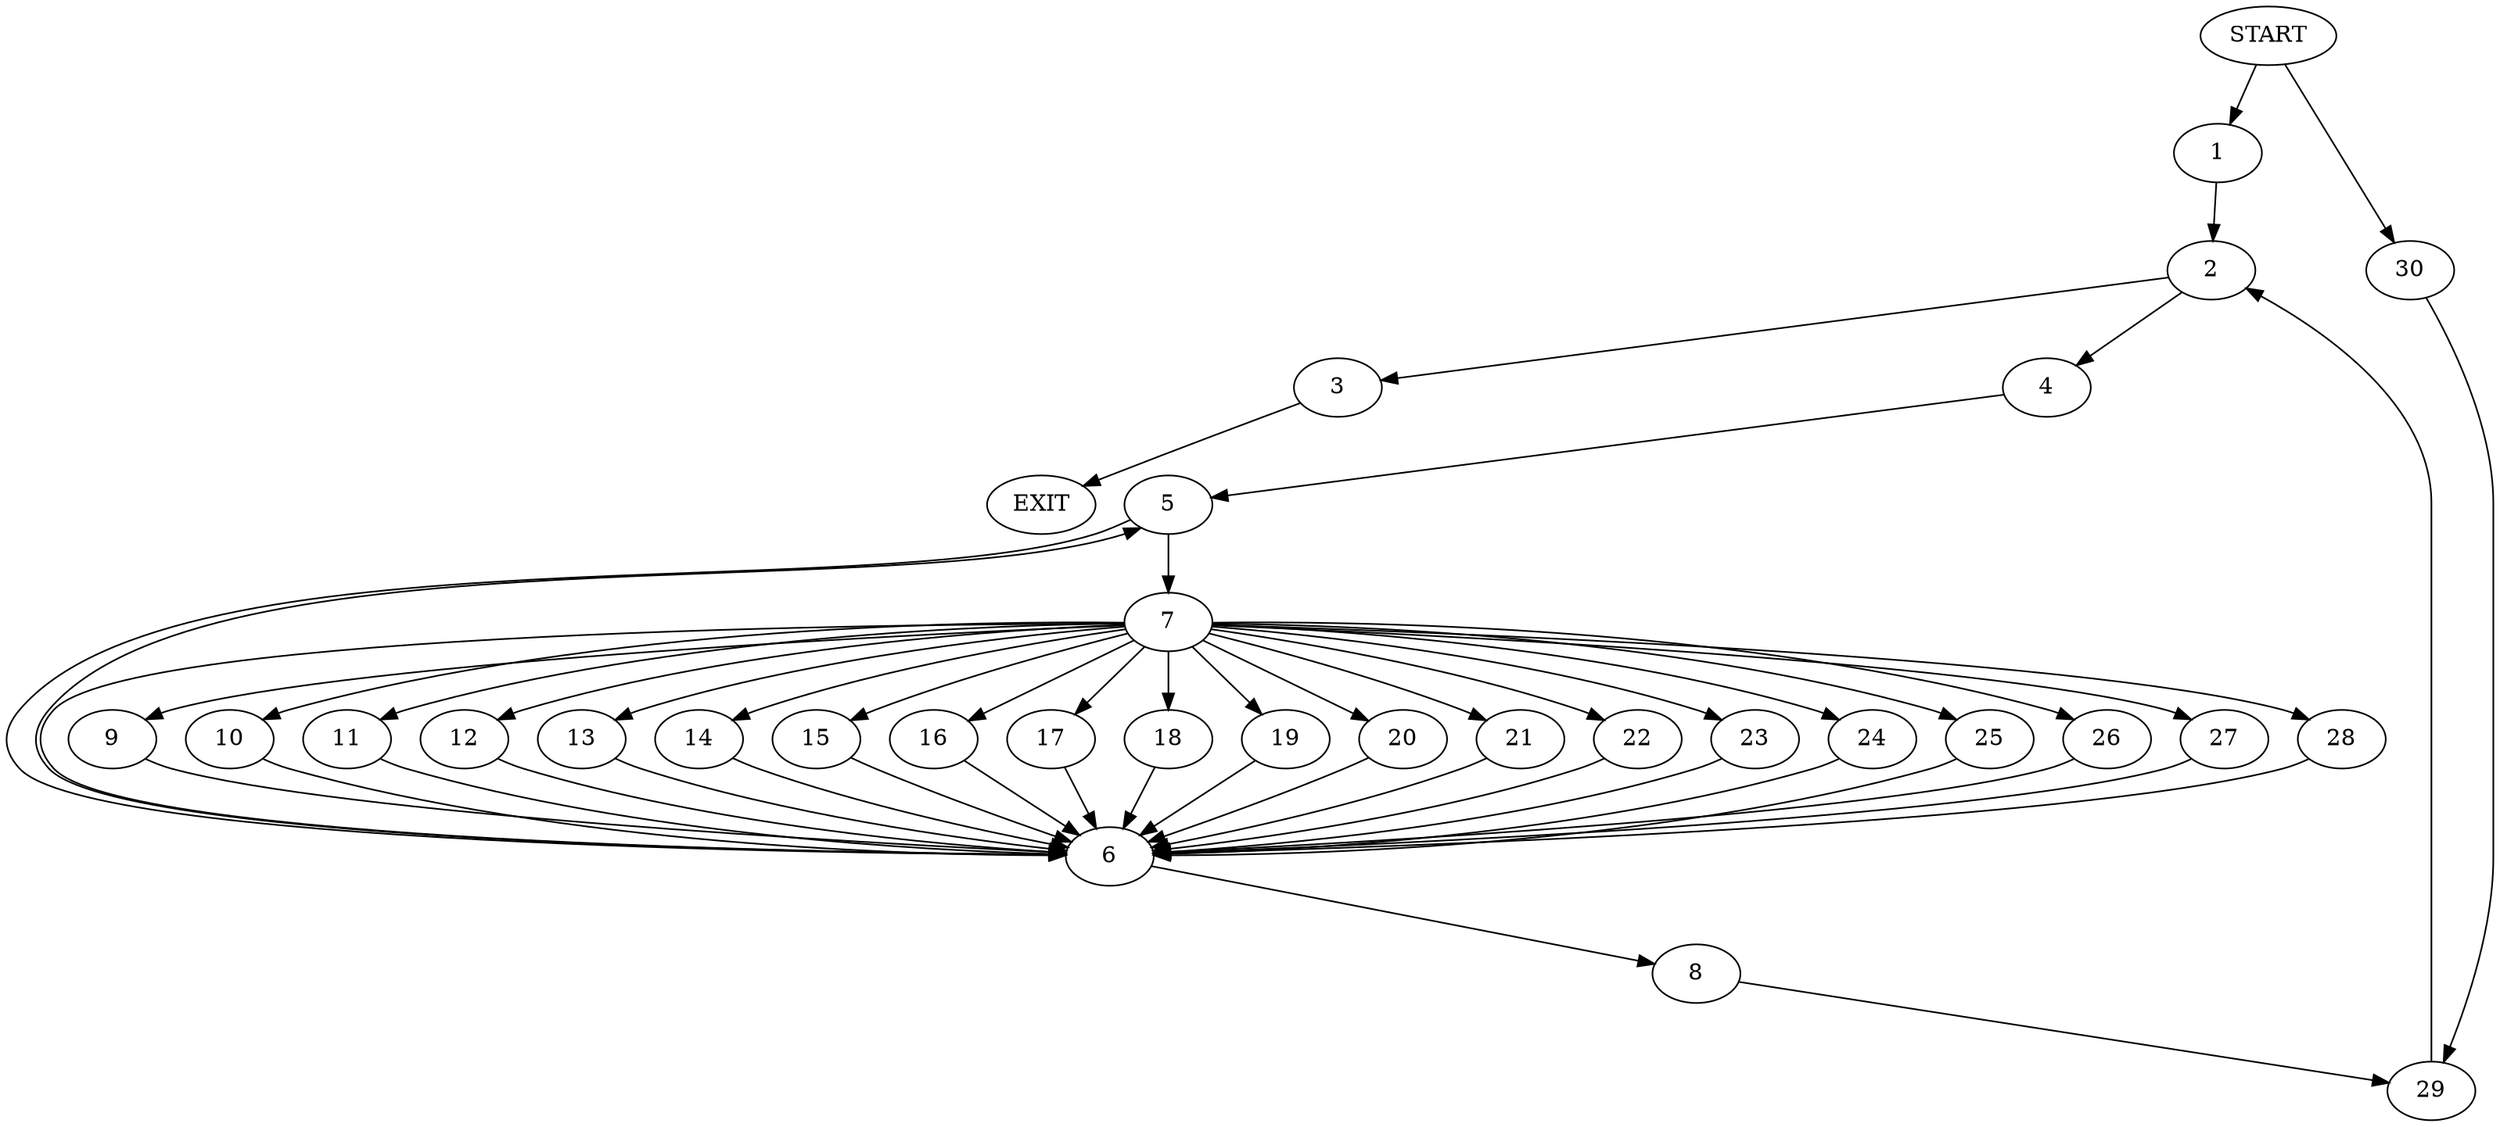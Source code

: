digraph {
0 [label="START"]
31 [label="EXIT"]
0 -> 1
1 -> 2
2 -> 3
2 -> 4
4 -> 5
3 -> 31
5 -> 6
5 -> 7
6 -> 8
6 -> 5
7 -> 9
7 -> 10
7 -> 6
7 -> 11
7 -> 12
7 -> 13
7 -> 14
7 -> 15
7 -> 16
7 -> 17
7 -> 18
7 -> 19
7 -> 20
7 -> 21
7 -> 22
7 -> 23
7 -> 24
7 -> 25
7 -> 26
7 -> 27
7 -> 28
15 -> 6
18 -> 6
16 -> 6
11 -> 6
12 -> 6
9 -> 6
28 -> 6
21 -> 6
19 -> 6
22 -> 6
14 -> 6
23 -> 6
26 -> 6
25 -> 6
20 -> 6
10 -> 6
27 -> 6
17 -> 6
24 -> 6
13 -> 6
8 -> 29
29 -> 2
0 -> 30
30 -> 29
}
